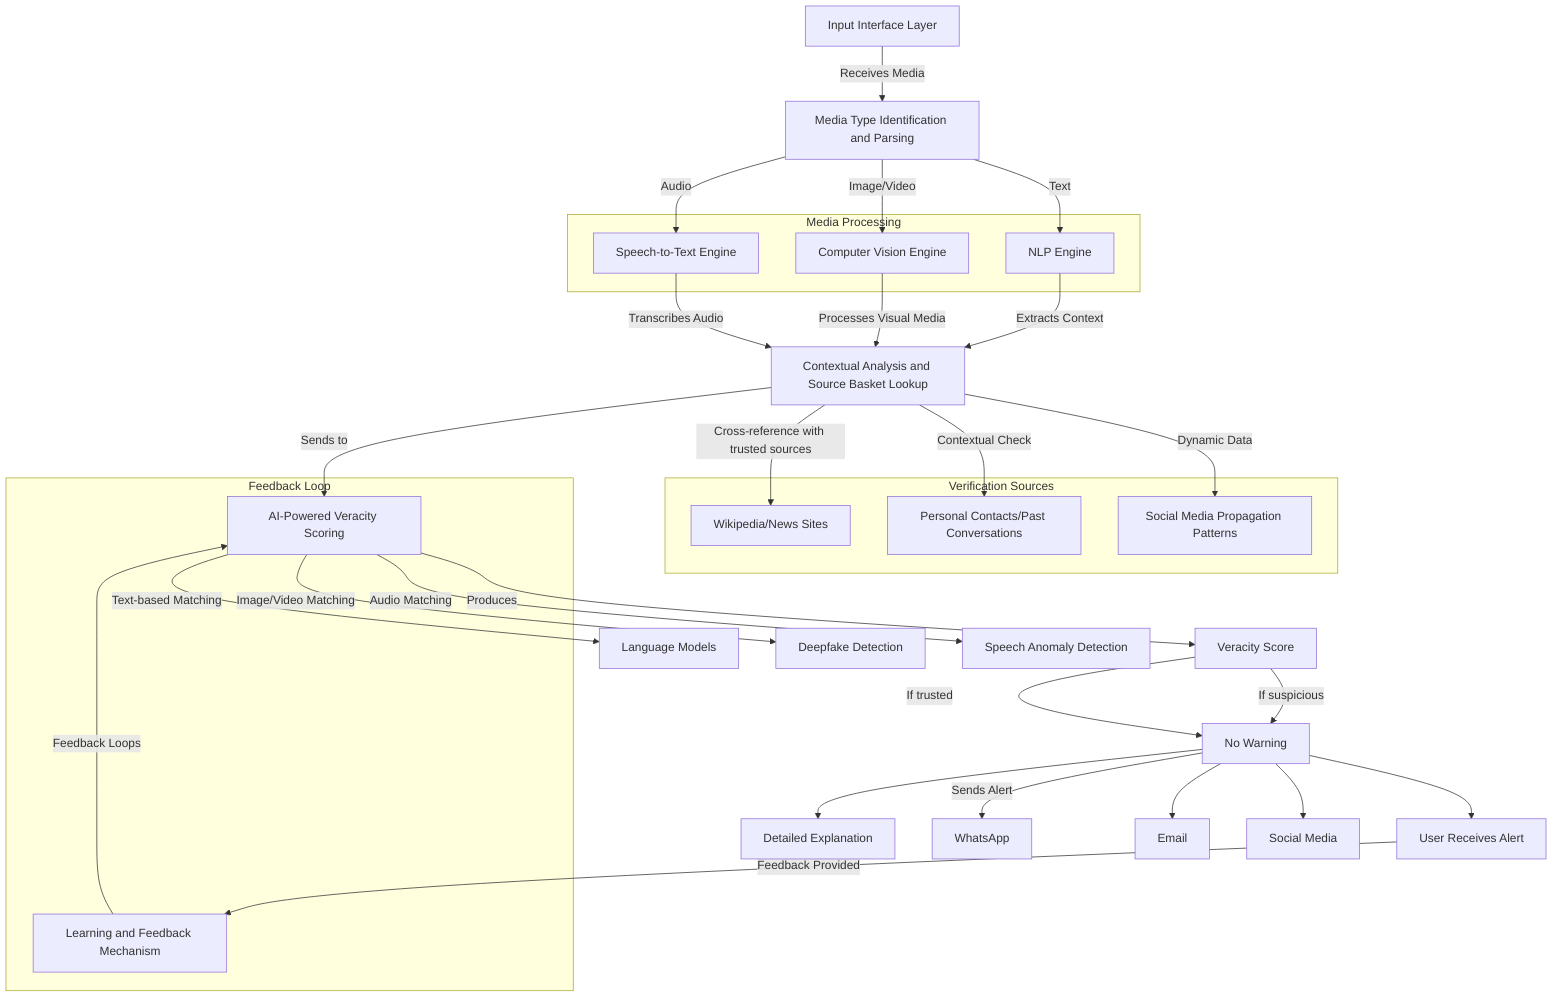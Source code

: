 graph TD
    A[Input Interface Layer] -->|Receives Media| B[Media Type Identification and Parsing]
    B -->|Text| C1[NLP Engine]
    B -->|Image/Video| C2[Computer Vision Engine]
    B -->|Audio| C3[Speech-to-Text Engine]

    C1 -->|Extracts Context| D[Contextual Analysis and Source Basket Lookup]
    C2 -->|Processes Visual Media| D
    C3 -->|Transcribes Audio| D
    
    D -->|Cross-reference with trusted sources| E1[Wikipedia/News Sites]
    D -->|Contextual Check| E2[Personal Contacts/Past Conversations]
    D -->|Dynamic Data| E3[Social Media Propagation Patterns]

    D -->|Sends to| F[AI-Powered Veracity Scoring]

    F -->|Text-based Matching| G1[Language Models]
    F -->|Image/Video Matching| G2[Deepfake Detection]
    F -->|Audio Matching| G3[Speech Anomaly Detection]
    F -->|Produces| H[Veracity Score]

    H -->|If suspicious| I[User Feedback and Warning System]
    H -->|If trusted| I[No Warning]
    
    I --> J[User Receives Alert]
    I --> K[Detailed Explanation]

    J -->|Feedback Provided| L[Learning and Feedback Mechanism]
    L -->|Feedback Loops| F

    I -->|Sends Alert| M1[WhatsApp]
    I --> M2[Email]
    I --> M3[Social Media]

    subgraph Verification Sources
      E1
      E2
      E3
    end
    
    subgraph Media Processing
      C1
      C2
      C3
    end
    
    subgraph Feedback Loop
      F
      L
    end
